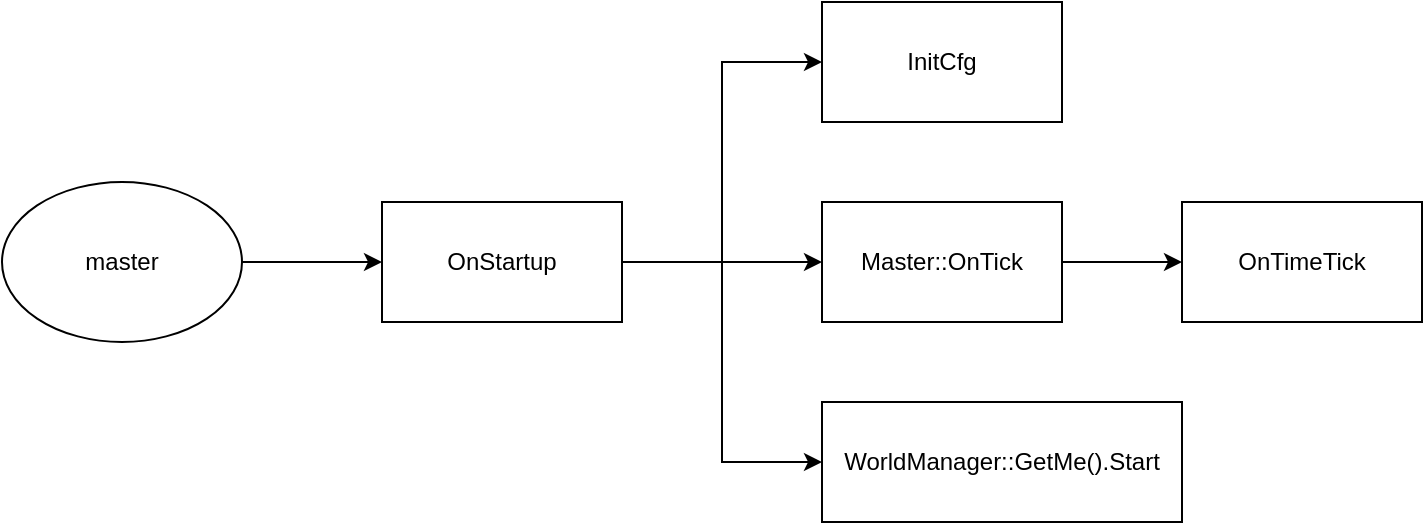 <mxfile version="26.2.15">
  <diagram name="第 1 页" id="Wq_TIM6omzcKNeRfOFJA">
    <mxGraphModel dx="1426" dy="743" grid="1" gridSize="10" guides="1" tooltips="1" connect="1" arrows="1" fold="1" page="1" pageScale="1" pageWidth="827" pageHeight="1169" math="0" shadow="0">
      <root>
        <mxCell id="0" />
        <mxCell id="1" parent="0" />
        <mxCell id="V0z_fAP5uFbyGeVHPKqV-2" value="WorldManager::GetMe().Start" style="rounded=0;whiteSpace=wrap;html=1;" vertex="1" parent="1">
          <mxGeometry x="480" y="460" width="180" height="60" as="geometry" />
        </mxCell>
        <mxCell id="V0z_fAP5uFbyGeVHPKqV-6" style="edgeStyle=orthogonalEdgeStyle;rounded=0;orthogonalLoop=1;jettySize=auto;html=1;" edge="1" parent="1" source="V0z_fAP5uFbyGeVHPKqV-4" target="V0z_fAP5uFbyGeVHPKqV-5">
          <mxGeometry relative="1" as="geometry" />
        </mxCell>
        <mxCell id="V0z_fAP5uFbyGeVHPKqV-4" value="master" style="ellipse;whiteSpace=wrap;html=1;" vertex="1" parent="1">
          <mxGeometry x="70" y="350" width="120" height="80" as="geometry" />
        </mxCell>
        <mxCell id="V0z_fAP5uFbyGeVHPKqV-8" style="edgeStyle=orthogonalEdgeStyle;rounded=0;orthogonalLoop=1;jettySize=auto;html=1;entryX=0;entryY=0.5;entryDx=0;entryDy=0;" edge="1" parent="1" source="V0z_fAP5uFbyGeVHPKqV-5" target="V0z_fAP5uFbyGeVHPKqV-7">
          <mxGeometry relative="1" as="geometry" />
        </mxCell>
        <mxCell id="V0z_fAP5uFbyGeVHPKqV-10" style="edgeStyle=orthogonalEdgeStyle;rounded=0;orthogonalLoop=1;jettySize=auto;html=1;" edge="1" parent="1" source="V0z_fAP5uFbyGeVHPKqV-5" target="V0z_fAP5uFbyGeVHPKqV-9">
          <mxGeometry relative="1" as="geometry" />
        </mxCell>
        <mxCell id="V0z_fAP5uFbyGeVHPKqV-13" style="edgeStyle=orthogonalEdgeStyle;rounded=0;orthogonalLoop=1;jettySize=auto;html=1;entryX=0;entryY=0.5;entryDx=0;entryDy=0;" edge="1" parent="1" source="V0z_fAP5uFbyGeVHPKqV-5" target="V0z_fAP5uFbyGeVHPKqV-2">
          <mxGeometry relative="1" as="geometry" />
        </mxCell>
        <mxCell id="V0z_fAP5uFbyGeVHPKqV-5" value="&lt;span style=&quot;text-align: left;&quot;&gt;OnStartup&lt;/span&gt;" style="rounded=0;whiteSpace=wrap;html=1;" vertex="1" parent="1">
          <mxGeometry x="260" y="360" width="120" height="60" as="geometry" />
        </mxCell>
        <mxCell id="V0z_fAP5uFbyGeVHPKqV-7" value="InitCfg" style="rounded=0;whiteSpace=wrap;html=1;" vertex="1" parent="1">
          <mxGeometry x="480" y="260" width="120" height="60" as="geometry" />
        </mxCell>
        <mxCell id="V0z_fAP5uFbyGeVHPKqV-12" value="" style="edgeStyle=orthogonalEdgeStyle;rounded=0;orthogonalLoop=1;jettySize=auto;html=1;" edge="1" parent="1" source="V0z_fAP5uFbyGeVHPKqV-9" target="V0z_fAP5uFbyGeVHPKqV-11">
          <mxGeometry relative="1" as="geometry" />
        </mxCell>
        <mxCell id="V0z_fAP5uFbyGeVHPKqV-9" value="Master::OnTick" style="rounded=0;whiteSpace=wrap;html=1;" vertex="1" parent="1">
          <mxGeometry x="480" y="360" width="120" height="60" as="geometry" />
        </mxCell>
        <mxCell id="V0z_fAP5uFbyGeVHPKqV-11" value="OnTimeTick" style="rounded=0;whiteSpace=wrap;html=1;" vertex="1" parent="1">
          <mxGeometry x="660" y="360" width="120" height="60" as="geometry" />
        </mxCell>
      </root>
    </mxGraphModel>
  </diagram>
</mxfile>
